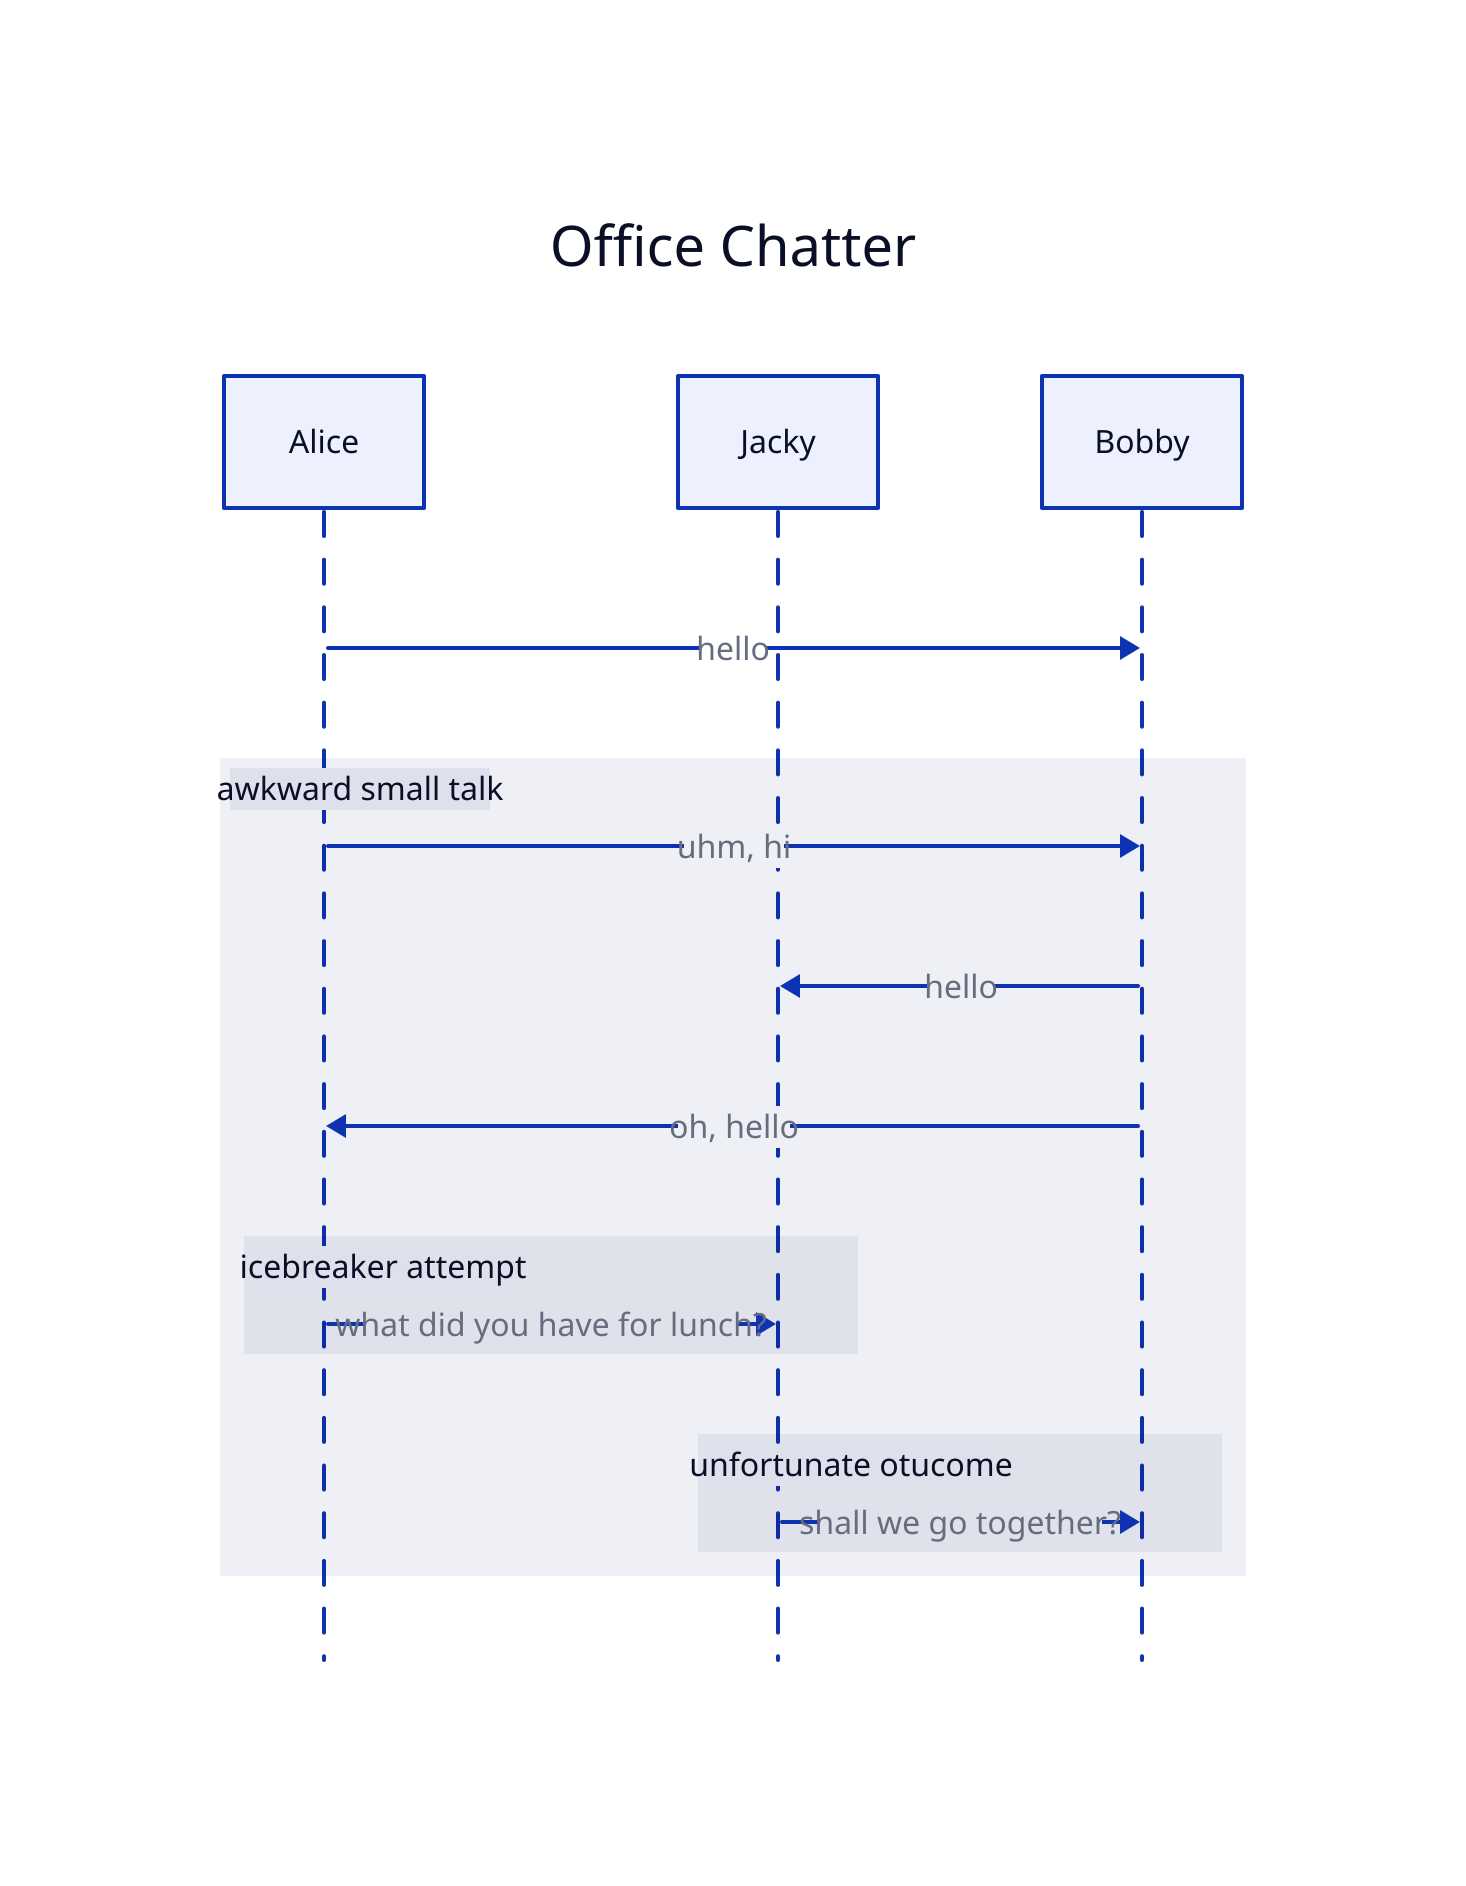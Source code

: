 Office Chatter {
    shape: sequence_diagram
    alice: Alice
    jack: Jacky
    bob: Bobby
    
    alice -> bob: hello
    awkward small talk: {
        alice -> bob: uhm, hi
        bob -> jack: hello
        alice <- bob: oh, hello
        icebreaker attempt {
            alice -> jack: what did you have for lunch?
        }
        unfortunate otucome: {
            jack -> bob: shall we go together?
        }
    }
}